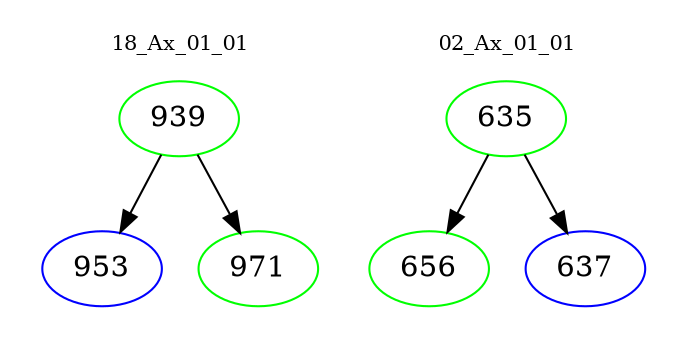 digraph{
subgraph cluster_0 {
color = white
label = "18_Ax_01_01";
fontsize=10;
T0_939 [label="939", color="green"]
T0_939 -> T0_953 [color="black"]
T0_953 [label="953", color="blue"]
T0_939 -> T0_971 [color="black"]
T0_971 [label="971", color="green"]
}
subgraph cluster_1 {
color = white
label = "02_Ax_01_01";
fontsize=10;
T1_635 [label="635", color="green"]
T1_635 -> T1_656 [color="black"]
T1_656 [label="656", color="green"]
T1_635 -> T1_637 [color="black"]
T1_637 [label="637", color="blue"]
}
}
